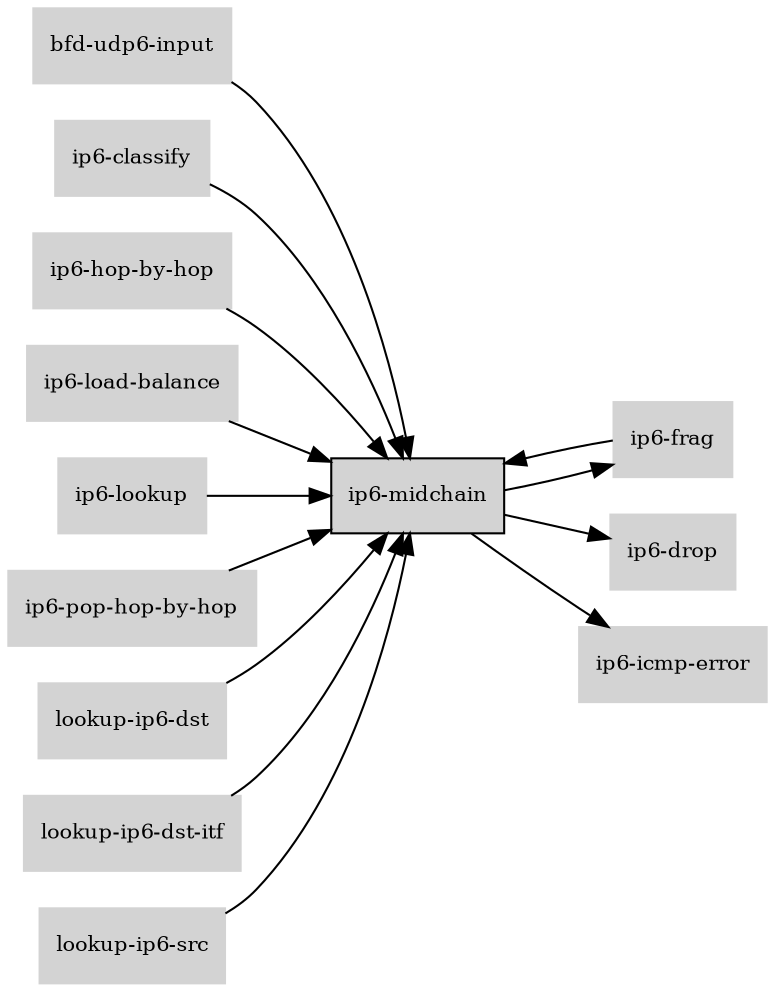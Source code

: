 digraph "ip6_midchain_subgraph" {
  rankdir=LR;
  node [shape=box, style=filled, fontsize=10, color=lightgray, fontcolor=black, fillcolor=lightgray];
  "ip6-midchain" [color=black, fontcolor=black, fillcolor=lightgray];
  edge [fontsize=8];
  "bfd-udp6-input" -> "ip6-midchain";
  "ip6-classify" -> "ip6-midchain";
  "ip6-frag" -> "ip6-midchain";
  "ip6-hop-by-hop" -> "ip6-midchain";
  "ip6-load-balance" -> "ip6-midchain";
  "ip6-lookup" -> "ip6-midchain";
  "ip6-midchain" -> "ip6-drop";
  "ip6-midchain" -> "ip6-icmp-error";
  "ip6-midchain" -> "ip6-frag";
  "ip6-pop-hop-by-hop" -> "ip6-midchain";
  "lookup-ip6-dst" -> "ip6-midchain";
  "lookup-ip6-dst-itf" -> "ip6-midchain";
  "lookup-ip6-src" -> "ip6-midchain";
}

